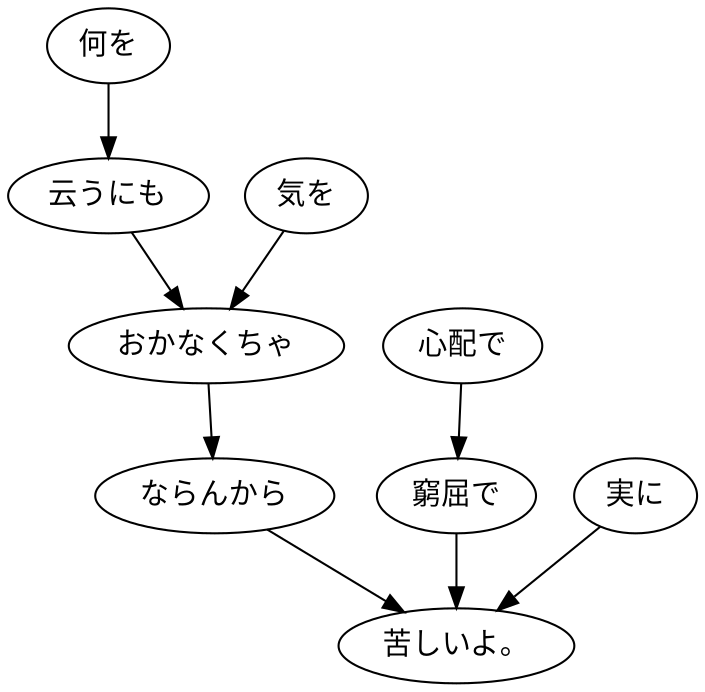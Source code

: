 digraph graph2644 {
	node0 [label="何を"];
	node1 [label="云うにも"];
	node2 [label="気を"];
	node3 [label="おかなくちゃ"];
	node4 [label="ならんから"];
	node5 [label="心配で"];
	node6 [label="窮屈で"];
	node7 [label="実に"];
	node8 [label="苦しいよ。"];
	node0 -> node1;
	node1 -> node3;
	node2 -> node3;
	node3 -> node4;
	node4 -> node8;
	node5 -> node6;
	node6 -> node8;
	node7 -> node8;
}

